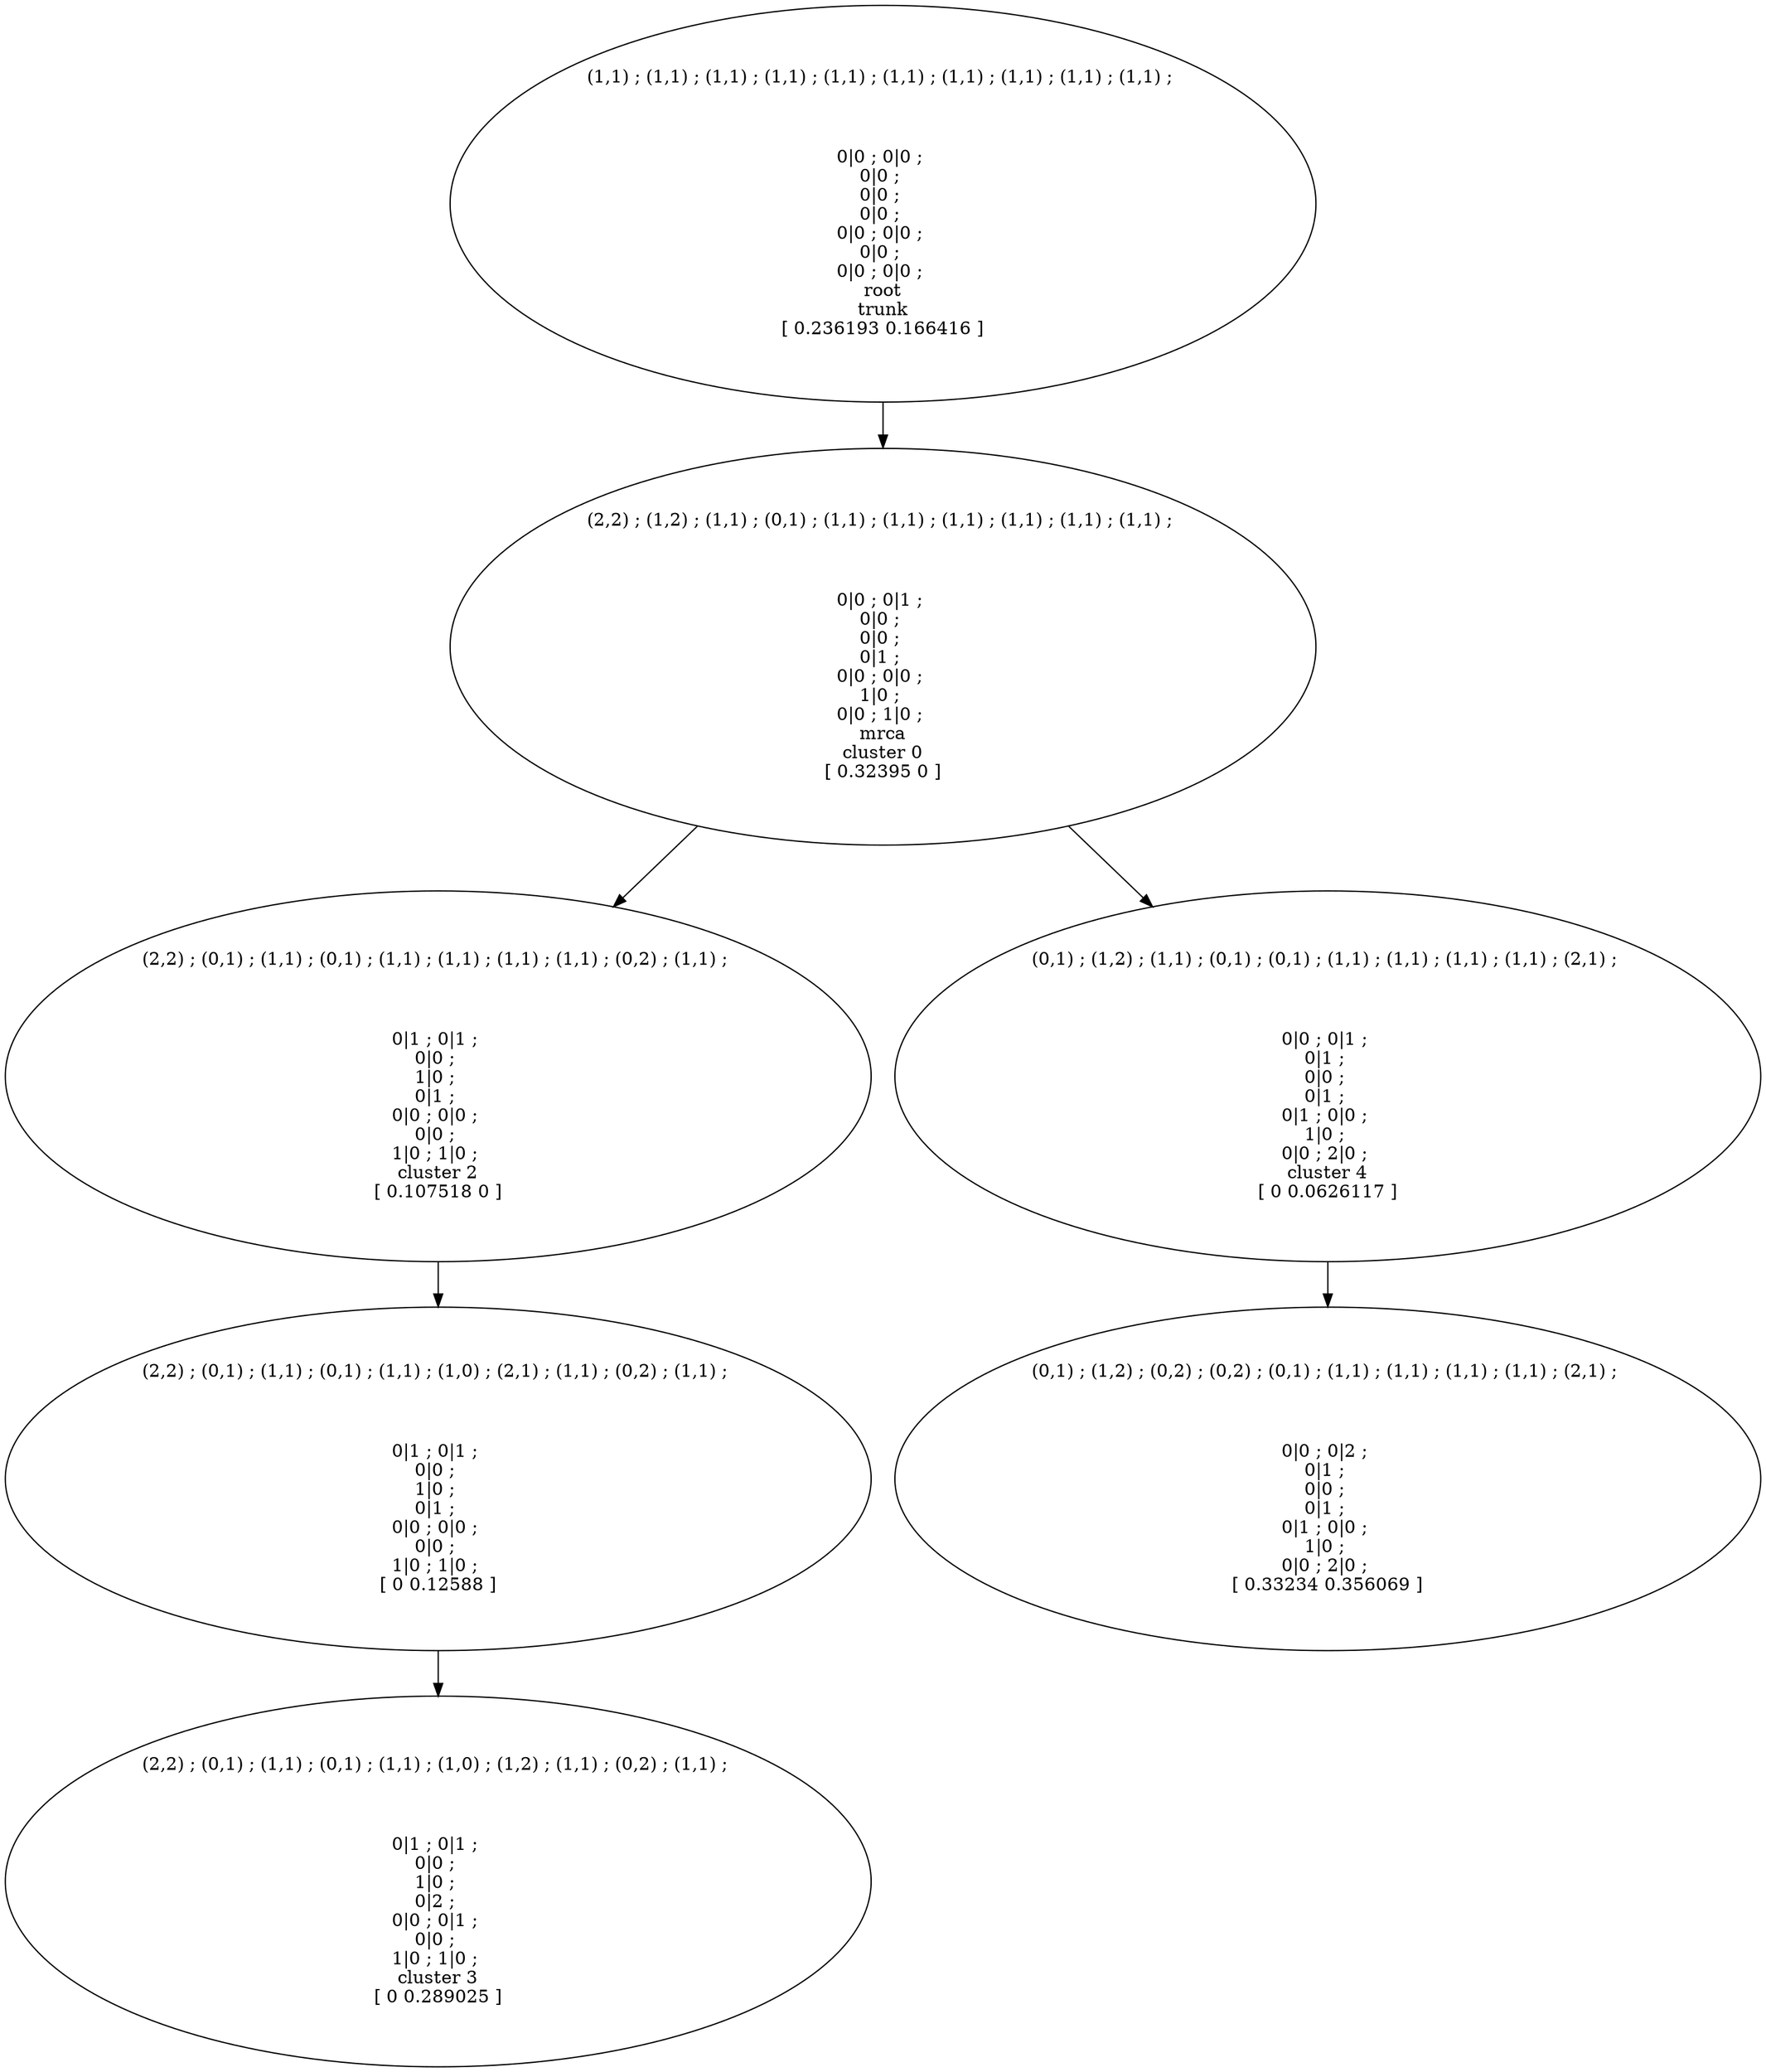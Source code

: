 digraph T {
	14 [label="(2,2) ; (1,2) ; (1,1) ; (0,1) ; (1,1) ; (1,1) ; (1,1) ; (1,1) ; (1,1) ; (1,1) ; \n\n\n\n0|0 ; 0|1 ; \n0|0 ; \n0|0 ; \n0|1 ; \n0|0 ; 0|0 ; \n1|0 ; \n0|0 ; 1|0 ; \nmrca\ncluster 0\n[ 0.32395 0 ]"]
	9 [label="(2,2) ; (0,1) ; (1,1) ; (0,1) ; (1,1) ; (1,1) ; (1,1) ; (1,1) ; (0,2) ; (1,1) ; \n\n\n\n0|1 ; 0|1 ; \n0|0 ; \n1|0 ; \n0|1 ; \n0|0 ; 0|0 ; \n0|0 ; \n1|0 ; 1|0 ; \ncluster 2\n[ 0.107518 0 ]"]
	8 [label="(2,2) ; (0,1) ; (1,1) ; (0,1) ; (1,1) ; (1,0) ; (2,1) ; (1,1) ; (0,2) ; (1,1) ; \n\n\n\n0|1 ; 0|1 ; \n0|0 ; \n1|0 ; \n0|1 ; \n0|0 ; 0|0 ; \n0|0 ; \n1|0 ; 1|0 ; \n[ 0 0.12588 ]"]
	7 [label="(2,2) ; (0,1) ; (1,1) ; (0,1) ; (1,1) ; (1,0) ; (1,2) ; (1,1) ; (0,2) ; (1,1) ; \n\n\n\n0|1 ; 0|1 ; \n0|0 ; \n1|0 ; \n0|2 ; \n0|0 ; 0|1 ; \n0|0 ; \n1|0 ; 1|0 ; \ncluster 3\n[ 0 0.289025 ]"]
	5 [label="(1,1) ; (1,1) ; (1,1) ; (1,1) ; (1,1) ; (1,1) ; (1,1) ; (1,1) ; (1,1) ; (1,1) ; \n\n\n\n0|0 ; 0|0 ; \n0|0 ; \n0|0 ; \n0|0 ; \n0|0 ; 0|0 ; \n0|0 ; \n0|0 ; 0|0 ; \nroot\ntrunk\n[ 0.236193 0.166416 ]"]
	2 [label="(0,1) ; (1,2) ; (1,1) ; (0,1) ; (0,1) ; (1,1) ; (1,1) ; (1,1) ; (1,1) ; (2,1) ; \n\n\n\n0|0 ; 0|1 ; \n0|1 ; \n0|0 ; \n0|1 ; \n0|1 ; 0|0 ; \n1|0 ; \n0|0 ; 2|0 ; \ncluster 4\n[ 0 0.0626117 ]"]
	1 [label="(0,1) ; (1,2) ; (0,2) ; (0,2) ; (0,1) ; (1,1) ; (1,1) ; (1,1) ; (1,1) ; (2,1) ; \n\n\n\n0|0 ; 0|2 ; \n0|1 ; \n0|0 ; \n0|1 ; \n0|1 ; 0|0 ; \n1|0 ; \n0|0 ; 2|0 ; \n[ 0.33234 0.356069 ]"]
14 -> 2
14 -> 9
9 -> 8
8 -> 7
5 -> 14
2 -> 1
}

